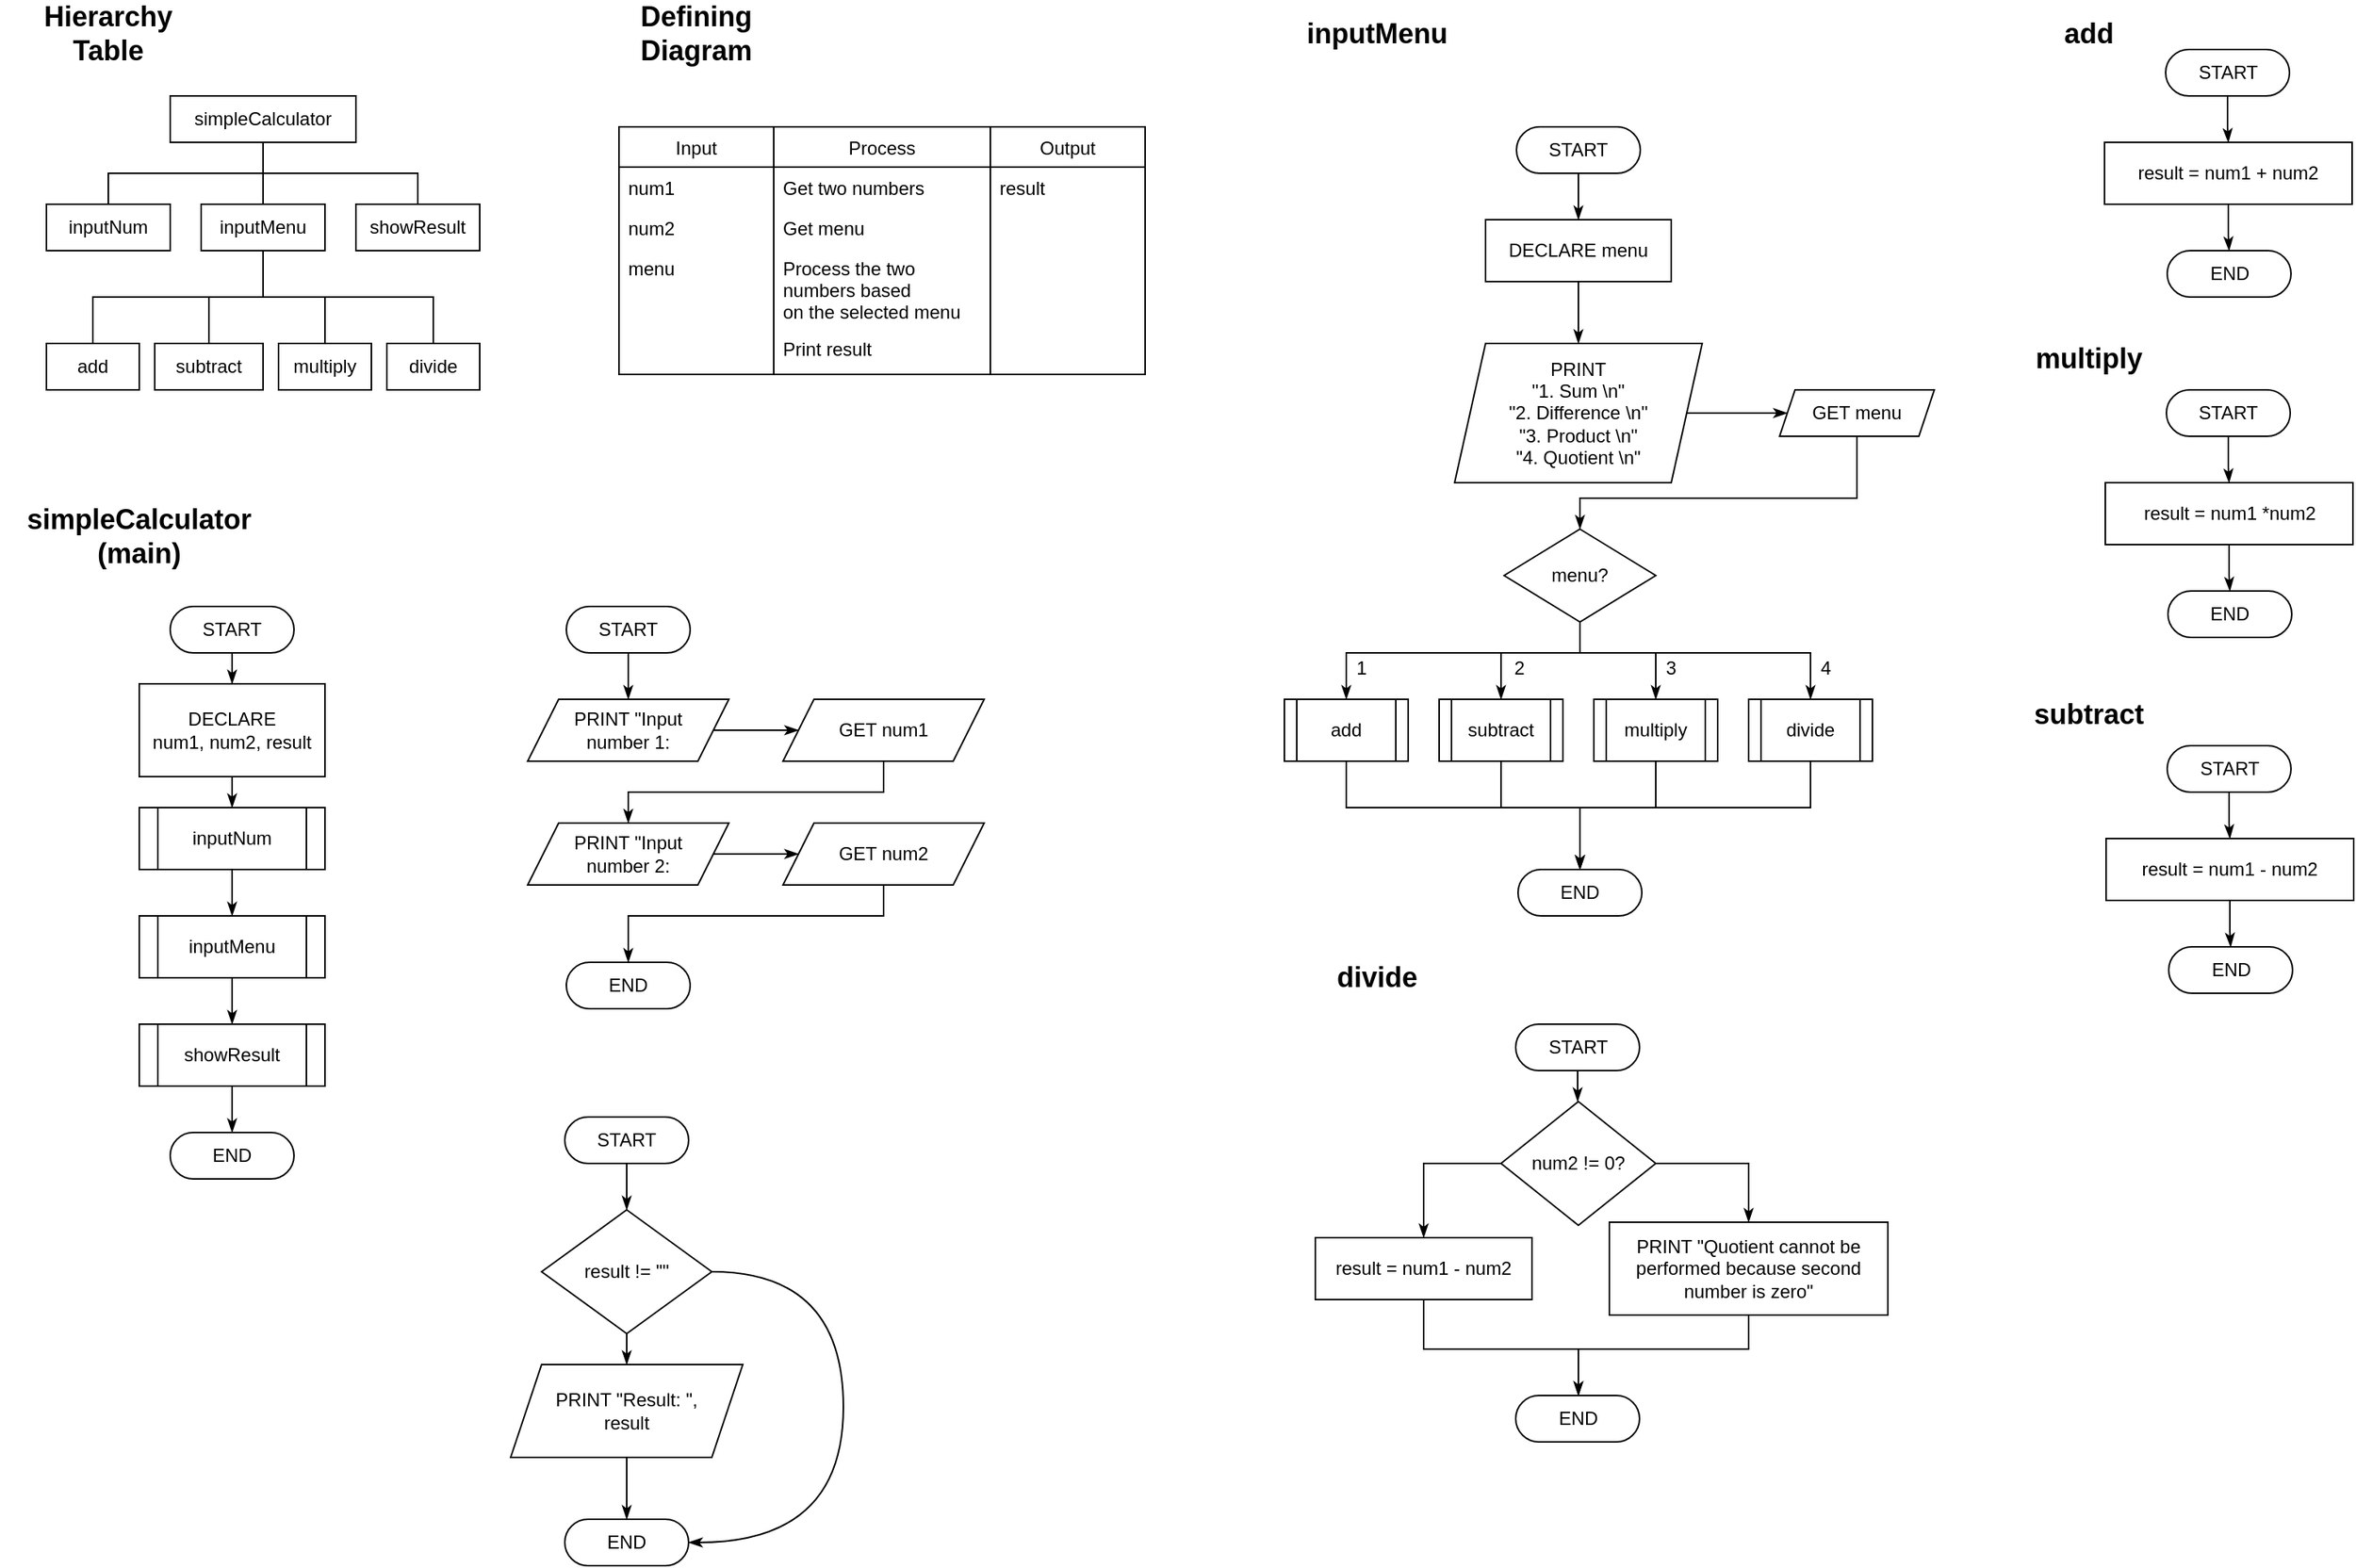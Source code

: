 <mxfile version="15.2.7" type="github">
  <diagram id="C5RBs43oDa-KdzZeNtuy" name="Page-1">
    <mxGraphModel dx="1422" dy="803" grid="1" gridSize="10" guides="1" tooltips="1" connect="1" arrows="1" fold="1" page="1" pageScale="1" pageWidth="827" pageHeight="1169" math="0" shadow="0">
      <root>
        <mxCell id="WIyWlLk6GJQsqaUBKTNV-0" />
        <mxCell id="WIyWlLk6GJQsqaUBKTNV-1" parent="WIyWlLk6GJQsqaUBKTNV-0" />
        <mxCell id="2eYa-I5nlKgrahpi1qqB-14" style="edgeStyle=orthogonalEdgeStyle;rounded=0;orthogonalLoop=1;jettySize=auto;html=1;endArrow=none;endFill=0;" parent="WIyWlLk6GJQsqaUBKTNV-1" source="2eYa-I5nlKgrahpi1qqB-0" target="2eYa-I5nlKgrahpi1qqB-1" edge="1">
          <mxGeometry relative="1" as="geometry">
            <Array as="points">
              <mxPoint x="220" y="170" />
              <mxPoint x="120" y="170" />
            </Array>
          </mxGeometry>
        </mxCell>
        <mxCell id="2eYa-I5nlKgrahpi1qqB-15" style="edgeStyle=orthogonalEdgeStyle;rounded=0;orthogonalLoop=1;jettySize=auto;html=1;endArrow=none;endFill=0;" parent="WIyWlLk6GJQsqaUBKTNV-1" source="2eYa-I5nlKgrahpi1qqB-0" target="2eYa-I5nlKgrahpi1qqB-2" edge="1">
          <mxGeometry relative="1" as="geometry" />
        </mxCell>
        <mxCell id="2eYa-I5nlKgrahpi1qqB-24" style="edgeStyle=orthogonalEdgeStyle;rounded=0;orthogonalLoop=1;jettySize=auto;html=1;entryX=0.5;entryY=0;entryDx=0;entryDy=0;endArrow=none;endFill=0;" parent="WIyWlLk6GJQsqaUBKTNV-1" source="2eYa-I5nlKgrahpi1qqB-0" target="2eYa-I5nlKgrahpi1qqB-22" edge="1">
          <mxGeometry relative="1" as="geometry">
            <Array as="points">
              <mxPoint x="220" y="170" />
              <mxPoint x="320" y="170" />
            </Array>
          </mxGeometry>
        </mxCell>
        <mxCell id="2eYa-I5nlKgrahpi1qqB-0" value="simpleCalculator" style="rounded=0;whiteSpace=wrap;html=1;" parent="WIyWlLk6GJQsqaUBKTNV-1" vertex="1">
          <mxGeometry x="160" y="120" width="120" height="30" as="geometry" />
        </mxCell>
        <mxCell id="2eYa-I5nlKgrahpi1qqB-1" value="inputNum" style="rounded=0;whiteSpace=wrap;html=1;" parent="WIyWlLk6GJQsqaUBKTNV-1" vertex="1">
          <mxGeometry x="80" y="190" width="80" height="30" as="geometry" />
        </mxCell>
        <mxCell id="2eYa-I5nlKgrahpi1qqB-9" style="edgeStyle=orthogonalEdgeStyle;rounded=0;orthogonalLoop=1;jettySize=auto;html=1;endArrow=none;endFill=0;" parent="WIyWlLk6GJQsqaUBKTNV-1" source="2eYa-I5nlKgrahpi1qqB-2" target="2eYa-I5nlKgrahpi1qqB-7" edge="1">
          <mxGeometry relative="1" as="geometry">
            <Array as="points">
              <mxPoint x="220" y="250" />
              <mxPoint x="330" y="250" />
            </Array>
          </mxGeometry>
        </mxCell>
        <mxCell id="2eYa-I5nlKgrahpi1qqB-11" style="edgeStyle=orthogonalEdgeStyle;rounded=0;orthogonalLoop=1;jettySize=auto;html=1;entryX=0.5;entryY=0;entryDx=0;entryDy=0;endArrow=none;endFill=0;" parent="WIyWlLk6GJQsqaUBKTNV-1" source="2eYa-I5nlKgrahpi1qqB-2" target="2eYa-I5nlKgrahpi1qqB-6" edge="1">
          <mxGeometry relative="1" as="geometry" />
        </mxCell>
        <mxCell id="2eYa-I5nlKgrahpi1qqB-12" style="edgeStyle=orthogonalEdgeStyle;rounded=0;orthogonalLoop=1;jettySize=auto;html=1;entryX=0.5;entryY=0;entryDx=0;entryDy=0;endArrow=none;endFill=0;" parent="WIyWlLk6GJQsqaUBKTNV-1" source="2eYa-I5nlKgrahpi1qqB-2" target="2eYa-I5nlKgrahpi1qqB-3" edge="1">
          <mxGeometry relative="1" as="geometry" />
        </mxCell>
        <mxCell id="2eYa-I5nlKgrahpi1qqB-13" style="edgeStyle=orthogonalEdgeStyle;rounded=0;orthogonalLoop=1;jettySize=auto;html=1;entryX=0.5;entryY=0;entryDx=0;entryDy=0;endArrow=none;endFill=0;" parent="WIyWlLk6GJQsqaUBKTNV-1" source="2eYa-I5nlKgrahpi1qqB-2" target="2eYa-I5nlKgrahpi1qqB-4" edge="1">
          <mxGeometry relative="1" as="geometry">
            <Array as="points">
              <mxPoint x="220" y="250" />
              <mxPoint x="110" y="250" />
            </Array>
          </mxGeometry>
        </mxCell>
        <mxCell id="2eYa-I5nlKgrahpi1qqB-2" value="inputMenu" style="rounded=0;whiteSpace=wrap;html=1;" parent="WIyWlLk6GJQsqaUBKTNV-1" vertex="1">
          <mxGeometry x="180" y="190" width="80" height="30" as="geometry" />
        </mxCell>
        <mxCell id="2eYa-I5nlKgrahpi1qqB-3" value="subtract" style="rounded=0;whiteSpace=wrap;html=1;" parent="WIyWlLk6GJQsqaUBKTNV-1" vertex="1">
          <mxGeometry x="150" y="280" width="70" height="30" as="geometry" />
        </mxCell>
        <mxCell id="2eYa-I5nlKgrahpi1qqB-4" value="add" style="rounded=0;whiteSpace=wrap;html=1;" parent="WIyWlLk6GJQsqaUBKTNV-1" vertex="1">
          <mxGeometry x="80" y="280" width="60" height="30" as="geometry" />
        </mxCell>
        <mxCell id="2eYa-I5nlKgrahpi1qqB-6" value="multiply" style="rounded=0;whiteSpace=wrap;html=1;" parent="WIyWlLk6GJQsqaUBKTNV-1" vertex="1">
          <mxGeometry x="230" y="280" width="60" height="30" as="geometry" />
        </mxCell>
        <mxCell id="2eYa-I5nlKgrahpi1qqB-7" value="divide" style="rounded=0;whiteSpace=wrap;html=1;" parent="WIyWlLk6GJQsqaUBKTNV-1" vertex="1">
          <mxGeometry x="300" y="280" width="60" height="30" as="geometry" />
        </mxCell>
        <mxCell id="2eYa-I5nlKgrahpi1qqB-35" style="edgeStyle=orthogonalEdgeStyle;rounded=0;orthogonalLoop=1;jettySize=auto;html=1;entryX=0.5;entryY=0;entryDx=0;entryDy=0;endArrow=classicThin;endFill=1;" parent="WIyWlLk6GJQsqaUBKTNV-1" source="2eYa-I5nlKgrahpi1qqB-16" target="2eYa-I5nlKgrahpi1qqB-32" edge="1">
          <mxGeometry relative="1" as="geometry" />
        </mxCell>
        <mxCell id="2eYa-I5nlKgrahpi1qqB-16" value="START" style="rounded=1;whiteSpace=wrap;html=1;arcSize=50;" parent="WIyWlLk6GJQsqaUBKTNV-1" vertex="1">
          <mxGeometry x="160" y="450" width="80" height="30" as="geometry" />
        </mxCell>
        <mxCell id="2eYa-I5nlKgrahpi1qqB-29" style="edgeStyle=orthogonalEdgeStyle;rounded=0;orthogonalLoop=1;jettySize=auto;html=1;endArrow=classicThin;endFill=1;" parent="WIyWlLk6GJQsqaUBKTNV-1" source="2eYa-I5nlKgrahpi1qqB-18" target="2eYa-I5nlKgrahpi1qqB-21" edge="1">
          <mxGeometry relative="1" as="geometry" />
        </mxCell>
        <mxCell id="2eYa-I5nlKgrahpi1qqB-18" value="inputNum" style="shape=process;whiteSpace=wrap;html=1;backgroundOutline=1;" parent="WIyWlLk6GJQsqaUBKTNV-1" vertex="1">
          <mxGeometry x="140" y="580" width="120" height="40" as="geometry" />
        </mxCell>
        <mxCell id="2eYa-I5nlKgrahpi1qqB-30" style="edgeStyle=orthogonalEdgeStyle;rounded=0;orthogonalLoop=1;jettySize=auto;html=1;endArrow=classicThin;endFill=1;" parent="WIyWlLk6GJQsqaUBKTNV-1" source="2eYa-I5nlKgrahpi1qqB-21" target="2eYa-I5nlKgrahpi1qqB-26" edge="1">
          <mxGeometry relative="1" as="geometry" />
        </mxCell>
        <mxCell id="2eYa-I5nlKgrahpi1qqB-21" value="inputMenu" style="shape=process;whiteSpace=wrap;html=1;backgroundOutline=1;" parent="WIyWlLk6GJQsqaUBKTNV-1" vertex="1">
          <mxGeometry x="140" y="650" width="120" height="40" as="geometry" />
        </mxCell>
        <mxCell id="2eYa-I5nlKgrahpi1qqB-22" value="showResult" style="rounded=0;whiteSpace=wrap;html=1;" parent="WIyWlLk6GJQsqaUBKTNV-1" vertex="1">
          <mxGeometry x="280" y="190" width="80" height="30" as="geometry" />
        </mxCell>
        <mxCell id="2eYa-I5nlKgrahpi1qqB-31" style="edgeStyle=orthogonalEdgeStyle;rounded=0;orthogonalLoop=1;jettySize=auto;html=1;endArrow=classicThin;endFill=1;" parent="WIyWlLk6GJQsqaUBKTNV-1" source="2eYa-I5nlKgrahpi1qqB-26" target="2eYa-I5nlKgrahpi1qqB-27" edge="1">
          <mxGeometry relative="1" as="geometry" />
        </mxCell>
        <mxCell id="2eYa-I5nlKgrahpi1qqB-26" value="showResult" style="shape=process;whiteSpace=wrap;html=1;backgroundOutline=1;" parent="WIyWlLk6GJQsqaUBKTNV-1" vertex="1">
          <mxGeometry x="140" y="720" width="120" height="40" as="geometry" />
        </mxCell>
        <mxCell id="2eYa-I5nlKgrahpi1qqB-27" value="END" style="rounded=1;whiteSpace=wrap;html=1;arcSize=50;" parent="WIyWlLk6GJQsqaUBKTNV-1" vertex="1">
          <mxGeometry x="160" y="790" width="80" height="30" as="geometry" />
        </mxCell>
        <mxCell id="2eYa-I5nlKgrahpi1qqB-36" style="edgeStyle=orthogonalEdgeStyle;rounded=0;orthogonalLoop=1;jettySize=auto;html=1;entryX=0.5;entryY=0;entryDx=0;entryDy=0;endArrow=classicThin;endFill=1;" parent="WIyWlLk6GJQsqaUBKTNV-1" source="2eYa-I5nlKgrahpi1qqB-32" target="2eYa-I5nlKgrahpi1qqB-18" edge="1">
          <mxGeometry relative="1" as="geometry" />
        </mxCell>
        <mxCell id="2eYa-I5nlKgrahpi1qqB-32" value="&lt;div&gt;DECLARE&lt;/div&gt;&lt;div&gt;num1, num2, result&lt;br&gt;&lt;/div&gt;" style="rounded=0;whiteSpace=wrap;html=1;" parent="WIyWlLk6GJQsqaUBKTNV-1" vertex="1">
          <mxGeometry x="140" y="500" width="120" height="60" as="geometry" />
        </mxCell>
        <mxCell id="2eYa-I5nlKgrahpi1qqB-44" style="edgeStyle=orthogonalEdgeStyle;rounded=0;orthogonalLoop=1;jettySize=auto;html=1;endArrow=classicThin;endFill=1;" parent="WIyWlLk6GJQsqaUBKTNV-1" source="2eYa-I5nlKgrahpi1qqB-37" target="2eYa-I5nlKgrahpi1qqB-40" edge="1">
          <mxGeometry relative="1" as="geometry" />
        </mxCell>
        <mxCell id="2eYa-I5nlKgrahpi1qqB-37" value="START" style="rounded=1;whiteSpace=wrap;html=1;arcSize=50;" parent="WIyWlLk6GJQsqaUBKTNV-1" vertex="1">
          <mxGeometry x="416" y="450" width="80" height="30" as="geometry" />
        </mxCell>
        <mxCell id="2eYa-I5nlKgrahpi1qqB-38" value="END" style="rounded=1;whiteSpace=wrap;html=1;arcSize=50;" parent="WIyWlLk6GJQsqaUBKTNV-1" vertex="1">
          <mxGeometry x="416" y="680" width="80" height="30" as="geometry" />
        </mxCell>
        <mxCell id="2eYa-I5nlKgrahpi1qqB-45" style="edgeStyle=orthogonalEdgeStyle;rounded=0;orthogonalLoop=1;jettySize=auto;html=1;entryX=0;entryY=0.5;entryDx=0;entryDy=0;endArrow=classicThin;endFill=1;" parent="WIyWlLk6GJQsqaUBKTNV-1" source="2eYa-I5nlKgrahpi1qqB-40" target="2eYa-I5nlKgrahpi1qqB-41" edge="1">
          <mxGeometry relative="1" as="geometry" />
        </mxCell>
        <mxCell id="2eYa-I5nlKgrahpi1qqB-40" value="PRINT &quot;Input number 1:" style="shape=parallelogram;perimeter=parallelogramPerimeter;whiteSpace=wrap;html=1;fixedSize=1;spacingLeft=10;spacingBottom=10;spacingRight=10;spacingTop=10;" parent="WIyWlLk6GJQsqaUBKTNV-1" vertex="1">
          <mxGeometry x="391" y="510" width="130" height="40" as="geometry" />
        </mxCell>
        <mxCell id="2eYa-I5nlKgrahpi1qqB-46" style="edgeStyle=orthogonalEdgeStyle;rounded=0;orthogonalLoop=1;jettySize=auto;html=1;entryX=0.5;entryY=0;entryDx=0;entryDy=0;endArrow=classicThin;endFill=1;" parent="WIyWlLk6GJQsqaUBKTNV-1" source="2eYa-I5nlKgrahpi1qqB-41" target="2eYa-I5nlKgrahpi1qqB-42" edge="1">
          <mxGeometry relative="1" as="geometry">
            <Array as="points">
              <mxPoint x="621" y="570" />
              <mxPoint x="456" y="570" />
            </Array>
          </mxGeometry>
        </mxCell>
        <mxCell id="2eYa-I5nlKgrahpi1qqB-41" value="GET num1" style="shape=parallelogram;perimeter=parallelogramPerimeter;whiteSpace=wrap;html=1;fixedSize=1;spacingLeft=10;spacingBottom=10;spacingRight=10;spacingTop=10;" parent="WIyWlLk6GJQsqaUBKTNV-1" vertex="1">
          <mxGeometry x="556" y="510" width="130" height="40" as="geometry" />
        </mxCell>
        <mxCell id="2eYa-I5nlKgrahpi1qqB-47" style="edgeStyle=orthogonalEdgeStyle;rounded=0;orthogonalLoop=1;jettySize=auto;html=1;endArrow=classicThin;endFill=1;" parent="WIyWlLk6GJQsqaUBKTNV-1" source="2eYa-I5nlKgrahpi1qqB-42" target="2eYa-I5nlKgrahpi1qqB-43" edge="1">
          <mxGeometry relative="1" as="geometry" />
        </mxCell>
        <mxCell id="2eYa-I5nlKgrahpi1qqB-42" value="PRINT &quot;Input number 2:" style="shape=parallelogram;perimeter=parallelogramPerimeter;whiteSpace=wrap;html=1;fixedSize=1;spacingLeft=10;spacingBottom=10;spacingRight=10;spacingTop=10;" parent="WIyWlLk6GJQsqaUBKTNV-1" vertex="1">
          <mxGeometry x="391" y="590" width="130" height="40" as="geometry" />
        </mxCell>
        <mxCell id="2eYa-I5nlKgrahpi1qqB-48" style="edgeStyle=orthogonalEdgeStyle;rounded=0;orthogonalLoop=1;jettySize=auto;html=1;entryX=0.5;entryY=0;entryDx=0;entryDy=0;endArrow=classicThin;endFill=1;" parent="WIyWlLk6GJQsqaUBKTNV-1" source="2eYa-I5nlKgrahpi1qqB-43" target="2eYa-I5nlKgrahpi1qqB-38" edge="1">
          <mxGeometry relative="1" as="geometry">
            <Array as="points">
              <mxPoint x="621" y="650" />
              <mxPoint x="456" y="650" />
            </Array>
          </mxGeometry>
        </mxCell>
        <mxCell id="2eYa-I5nlKgrahpi1qqB-43" value="GET num2" style="shape=parallelogram;perimeter=parallelogramPerimeter;whiteSpace=wrap;html=1;fixedSize=1;spacingLeft=10;spacingBottom=10;spacingRight=10;spacingTop=10;" parent="WIyWlLk6GJQsqaUBKTNV-1" vertex="1">
          <mxGeometry x="556" y="590" width="130" height="40" as="geometry" />
        </mxCell>
        <mxCell id="2eYa-I5nlKgrahpi1qqB-56" style="edgeStyle=orthogonalEdgeStyle;curved=1;rounded=0;orthogonalLoop=1;jettySize=auto;html=1;endArrow=classicThin;endFill=1;" parent="WIyWlLk6GJQsqaUBKTNV-1" source="2eYa-I5nlKgrahpi1qqB-49" target="2eYa-I5nlKgrahpi1qqB-51" edge="1">
          <mxGeometry relative="1" as="geometry" />
        </mxCell>
        <mxCell id="2eYa-I5nlKgrahpi1qqB-49" value="START" style="rounded=1;whiteSpace=wrap;html=1;arcSize=50;" parent="WIyWlLk6GJQsqaUBKTNV-1" vertex="1">
          <mxGeometry x="415" y="780" width="80" height="30" as="geometry" />
        </mxCell>
        <mxCell id="2eYa-I5nlKgrahpi1qqB-50" value="END" style="rounded=1;whiteSpace=wrap;html=1;arcSize=50;" parent="WIyWlLk6GJQsqaUBKTNV-1" vertex="1">
          <mxGeometry x="415" y="1040" width="80" height="30" as="geometry" />
        </mxCell>
        <mxCell id="2eYa-I5nlKgrahpi1qqB-53" style="edgeStyle=orthogonalEdgeStyle;rounded=0;orthogonalLoop=1;jettySize=auto;html=1;entryX=1;entryY=0.5;entryDx=0;entryDy=0;endArrow=classicThin;endFill=1;curved=1;" parent="WIyWlLk6GJQsqaUBKTNV-1" source="2eYa-I5nlKgrahpi1qqB-51" target="2eYa-I5nlKgrahpi1qqB-50" edge="1">
          <mxGeometry relative="1" as="geometry">
            <Array as="points">
              <mxPoint x="595" y="880" />
              <mxPoint x="595" y="1055" />
            </Array>
          </mxGeometry>
        </mxCell>
        <mxCell id="2eYa-I5nlKgrahpi1qqB-54" style="edgeStyle=orthogonalEdgeStyle;curved=1;rounded=0;orthogonalLoop=1;jettySize=auto;html=1;endArrow=classicThin;endFill=1;" parent="WIyWlLk6GJQsqaUBKTNV-1" source="2eYa-I5nlKgrahpi1qqB-51" target="2eYa-I5nlKgrahpi1qqB-52" edge="1">
          <mxGeometry relative="1" as="geometry" />
        </mxCell>
        <mxCell id="2eYa-I5nlKgrahpi1qqB-51" value="result != &quot;&quot;" style="rhombus;whiteSpace=wrap;html=1;" parent="WIyWlLk6GJQsqaUBKTNV-1" vertex="1">
          <mxGeometry x="400" y="840" width="110" height="80" as="geometry" />
        </mxCell>
        <mxCell id="2eYa-I5nlKgrahpi1qqB-55" style="edgeStyle=orthogonalEdgeStyle;curved=1;rounded=0;orthogonalLoop=1;jettySize=auto;html=1;entryX=0.5;entryY=0;entryDx=0;entryDy=0;endArrow=classicThin;endFill=1;" parent="WIyWlLk6GJQsqaUBKTNV-1" source="2eYa-I5nlKgrahpi1qqB-52" target="2eYa-I5nlKgrahpi1qqB-50" edge="1">
          <mxGeometry relative="1" as="geometry" />
        </mxCell>
        <mxCell id="2eYa-I5nlKgrahpi1qqB-52" value="PRINT &quot;Result: &quot;, result" style="shape=parallelogram;perimeter=parallelogramPerimeter;whiteSpace=wrap;html=1;fixedSize=1;spacing=15;spacingTop=15;spacingLeft=15;spacingBottom=15;spacingRight=15;" parent="WIyWlLk6GJQsqaUBKTNV-1" vertex="1">
          <mxGeometry x="380" y="940" width="150" height="60" as="geometry" />
        </mxCell>
        <mxCell id="2eYa-I5nlKgrahpi1qqB-88" style="edgeStyle=orthogonalEdgeStyle;rounded=0;orthogonalLoop=1;jettySize=auto;html=1;entryX=0.5;entryY=0;entryDx=0;entryDy=0;endArrow=classicThin;endFill=1;" parent="WIyWlLk6GJQsqaUBKTNV-1" source="2eYa-I5nlKgrahpi1qqB-57" target="2eYa-I5nlKgrahpi1qqB-60" edge="1">
          <mxGeometry relative="1" as="geometry" />
        </mxCell>
        <mxCell id="2eYa-I5nlKgrahpi1qqB-57" value="START" style="rounded=1;whiteSpace=wrap;html=1;arcSize=50;" parent="WIyWlLk6GJQsqaUBKTNV-1" vertex="1">
          <mxGeometry x="1030" y="140" width="80" height="30" as="geometry" />
        </mxCell>
        <mxCell id="2eYa-I5nlKgrahpi1qqB-58" value="END" style="rounded=1;whiteSpace=wrap;html=1;arcSize=50;" parent="WIyWlLk6GJQsqaUBKTNV-1" vertex="1">
          <mxGeometry x="1031" y="620" width="80" height="30" as="geometry" />
        </mxCell>
        <mxCell id="2eYa-I5nlKgrahpi1qqB-87" style="edgeStyle=orthogonalEdgeStyle;rounded=0;orthogonalLoop=1;jettySize=auto;html=1;entryX=0.5;entryY=0;entryDx=0;entryDy=0;endArrow=classicThin;endFill=1;" parent="WIyWlLk6GJQsqaUBKTNV-1" source="2eYa-I5nlKgrahpi1qqB-60" target="2eYa-I5nlKgrahpi1qqB-61" edge="1">
          <mxGeometry relative="1" as="geometry" />
        </mxCell>
        <mxCell id="2eYa-I5nlKgrahpi1qqB-60" value="DECLARE menu" style="rounded=0;whiteSpace=wrap;html=1;" parent="WIyWlLk6GJQsqaUBKTNV-1" vertex="1">
          <mxGeometry x="1010" y="200" width="120" height="40" as="geometry" />
        </mxCell>
        <mxCell id="2eYa-I5nlKgrahpi1qqB-84" style="edgeStyle=orthogonalEdgeStyle;rounded=0;orthogonalLoop=1;jettySize=auto;html=1;endArrow=classicThin;endFill=1;" parent="WIyWlLk6GJQsqaUBKTNV-1" source="2eYa-I5nlKgrahpi1qqB-61" target="2eYa-I5nlKgrahpi1qqB-62" edge="1">
          <mxGeometry relative="1" as="geometry" />
        </mxCell>
        <mxCell id="2eYa-I5nlKgrahpi1qqB-61" value="PRINT&lt;br&gt;&quot;1. Sum \n&quot;&lt;br&gt;&quot;2. Difference \n&quot;&lt;br&gt;&quot;3. Product \n&quot;&lt;br&gt;&quot;4. Quotient \n&quot;" style="shape=parallelogram;perimeter=parallelogramPerimeter;whiteSpace=wrap;html=1;fixedSize=1;" parent="WIyWlLk6GJQsqaUBKTNV-1" vertex="1">
          <mxGeometry x="990" y="280" width="160" height="90" as="geometry" />
        </mxCell>
        <mxCell id="2eYa-I5nlKgrahpi1qqB-85" style="edgeStyle=orthogonalEdgeStyle;rounded=0;orthogonalLoop=1;jettySize=auto;html=1;endArrow=classicThin;endFill=1;" parent="WIyWlLk6GJQsqaUBKTNV-1" source="2eYa-I5nlKgrahpi1qqB-62" target="2eYa-I5nlKgrahpi1qqB-64" edge="1">
          <mxGeometry relative="1" as="geometry">
            <Array as="points">
              <mxPoint x="1250" y="380" />
              <mxPoint x="1071" y="380" />
            </Array>
          </mxGeometry>
        </mxCell>
        <mxCell id="2eYa-I5nlKgrahpi1qqB-62" value="GET menu" style="shape=parallelogram;perimeter=parallelogramPerimeter;whiteSpace=wrap;html=1;fixedSize=1;size=10.0;" parent="WIyWlLk6GJQsqaUBKTNV-1" vertex="1">
          <mxGeometry x="1200" y="310" width="100" height="30" as="geometry" />
        </mxCell>
        <mxCell id="2eYa-I5nlKgrahpi1qqB-69" style="edgeStyle=orthogonalEdgeStyle;rounded=0;orthogonalLoop=1;jettySize=auto;html=1;entryX=0.5;entryY=0;entryDx=0;entryDy=0;endArrow=classicThin;endFill=1;" parent="WIyWlLk6GJQsqaUBKTNV-1" source="2eYa-I5nlKgrahpi1qqB-64" target="2eYa-I5nlKgrahpi1qqB-65" edge="1">
          <mxGeometry relative="1" as="geometry">
            <Array as="points">
              <mxPoint x="1071" y="480" />
              <mxPoint x="920" y="480" />
            </Array>
          </mxGeometry>
        </mxCell>
        <mxCell id="2eYa-I5nlKgrahpi1qqB-70" style="edgeStyle=orthogonalEdgeStyle;rounded=0;orthogonalLoop=1;jettySize=auto;html=1;entryX=0.5;entryY=0;entryDx=0;entryDy=0;endArrow=classicThin;endFill=1;" parent="WIyWlLk6GJQsqaUBKTNV-1" source="2eYa-I5nlKgrahpi1qqB-64" target="2eYa-I5nlKgrahpi1qqB-66" edge="1">
          <mxGeometry relative="1" as="geometry">
            <Array as="points">
              <mxPoint x="1071" y="480" />
              <mxPoint x="1020" y="480" />
            </Array>
          </mxGeometry>
        </mxCell>
        <mxCell id="2eYa-I5nlKgrahpi1qqB-71" style="edgeStyle=orthogonalEdgeStyle;rounded=0;orthogonalLoop=1;jettySize=auto;html=1;entryX=0.5;entryY=0;entryDx=0;entryDy=0;endArrow=classicThin;endFill=1;" parent="WIyWlLk6GJQsqaUBKTNV-1" source="2eYa-I5nlKgrahpi1qqB-64" target="2eYa-I5nlKgrahpi1qqB-67" edge="1">
          <mxGeometry relative="1" as="geometry">
            <Array as="points">
              <mxPoint x="1071" y="480" />
              <mxPoint x="1120" y="480" />
            </Array>
          </mxGeometry>
        </mxCell>
        <mxCell id="2eYa-I5nlKgrahpi1qqB-72" style="edgeStyle=orthogonalEdgeStyle;rounded=0;orthogonalLoop=1;jettySize=auto;html=1;entryX=0.5;entryY=0;entryDx=0;entryDy=0;endArrow=classicThin;endFill=1;" parent="WIyWlLk6GJQsqaUBKTNV-1" source="2eYa-I5nlKgrahpi1qqB-64" target="2eYa-I5nlKgrahpi1qqB-68" edge="1">
          <mxGeometry relative="1" as="geometry">
            <Array as="points">
              <mxPoint x="1071" y="480" />
              <mxPoint x="1220" y="480" />
            </Array>
          </mxGeometry>
        </mxCell>
        <mxCell id="2eYa-I5nlKgrahpi1qqB-64" value="menu?" style="rhombus;whiteSpace=wrap;html=1;" parent="WIyWlLk6GJQsqaUBKTNV-1" vertex="1">
          <mxGeometry x="1022" y="400" width="98" height="60" as="geometry" />
        </mxCell>
        <mxCell id="2eYa-I5nlKgrahpi1qqB-73" style="edgeStyle=orthogonalEdgeStyle;rounded=0;orthogonalLoop=1;jettySize=auto;html=1;endArrow=classicThin;endFill=1;" parent="WIyWlLk6GJQsqaUBKTNV-1" source="2eYa-I5nlKgrahpi1qqB-65" target="2eYa-I5nlKgrahpi1qqB-58" edge="1">
          <mxGeometry relative="1" as="geometry">
            <Array as="points">
              <mxPoint x="920" y="580" />
              <mxPoint x="1071" y="580" />
            </Array>
          </mxGeometry>
        </mxCell>
        <mxCell id="2eYa-I5nlKgrahpi1qqB-65" value="add" style="shape=process;whiteSpace=wrap;html=1;backgroundOutline=1;" parent="WIyWlLk6GJQsqaUBKTNV-1" vertex="1">
          <mxGeometry x="880" y="510" width="80" height="40" as="geometry" />
        </mxCell>
        <mxCell id="2eYa-I5nlKgrahpi1qqB-74" style="edgeStyle=orthogonalEdgeStyle;rounded=0;orthogonalLoop=1;jettySize=auto;html=1;entryX=0.5;entryY=0;entryDx=0;entryDy=0;endArrow=classicThin;endFill=1;" parent="WIyWlLk6GJQsqaUBKTNV-1" source="2eYa-I5nlKgrahpi1qqB-66" target="2eYa-I5nlKgrahpi1qqB-58" edge="1">
          <mxGeometry relative="1" as="geometry">
            <Array as="points">
              <mxPoint x="1020" y="580" />
              <mxPoint x="1071" y="580" />
            </Array>
          </mxGeometry>
        </mxCell>
        <mxCell id="2eYa-I5nlKgrahpi1qqB-66" value="subtract" style="shape=process;whiteSpace=wrap;html=1;backgroundOutline=1;" parent="WIyWlLk6GJQsqaUBKTNV-1" vertex="1">
          <mxGeometry x="980" y="510" width="80" height="40" as="geometry" />
        </mxCell>
        <mxCell id="2eYa-I5nlKgrahpi1qqB-75" style="edgeStyle=orthogonalEdgeStyle;rounded=0;orthogonalLoop=1;jettySize=auto;html=1;entryX=0.5;entryY=0;entryDx=0;entryDy=0;endArrow=classicThin;endFill=1;" parent="WIyWlLk6GJQsqaUBKTNV-1" source="2eYa-I5nlKgrahpi1qqB-67" target="2eYa-I5nlKgrahpi1qqB-58" edge="1">
          <mxGeometry relative="1" as="geometry">
            <Array as="points">
              <mxPoint x="1120" y="580" />
              <mxPoint x="1071" y="580" />
            </Array>
          </mxGeometry>
        </mxCell>
        <mxCell id="2eYa-I5nlKgrahpi1qqB-67" value="multiply" style="shape=process;whiteSpace=wrap;html=1;backgroundOutline=1;" parent="WIyWlLk6GJQsqaUBKTNV-1" vertex="1">
          <mxGeometry x="1080" y="510" width="80" height="40" as="geometry" />
        </mxCell>
        <mxCell id="2eYa-I5nlKgrahpi1qqB-76" style="edgeStyle=orthogonalEdgeStyle;rounded=0;orthogonalLoop=1;jettySize=auto;html=1;endArrow=classicThin;endFill=1;entryX=0.5;entryY=0;entryDx=0;entryDy=0;" parent="WIyWlLk6GJQsqaUBKTNV-1" source="2eYa-I5nlKgrahpi1qqB-68" target="2eYa-I5nlKgrahpi1qqB-58" edge="1">
          <mxGeometry relative="1" as="geometry">
            <mxPoint x="1070" y="600" as="targetPoint" />
            <Array as="points">
              <mxPoint x="1220" y="580" />
              <mxPoint x="1071" y="580" />
            </Array>
          </mxGeometry>
        </mxCell>
        <mxCell id="2eYa-I5nlKgrahpi1qqB-68" value="divide" style="shape=process;whiteSpace=wrap;html=1;backgroundOutline=1;" parent="WIyWlLk6GJQsqaUBKTNV-1" vertex="1">
          <mxGeometry x="1180" y="510" width="80" height="40" as="geometry" />
        </mxCell>
        <mxCell id="2eYa-I5nlKgrahpi1qqB-77" value="1" style="text;html=1;strokeColor=none;fillColor=none;align=center;verticalAlign=middle;whiteSpace=wrap;rounded=0;" parent="WIyWlLk6GJQsqaUBKTNV-1" vertex="1">
          <mxGeometry x="920" y="480" width="20" height="20" as="geometry" />
        </mxCell>
        <mxCell id="2eYa-I5nlKgrahpi1qqB-78" value="2" style="text;html=1;strokeColor=none;fillColor=none;align=center;verticalAlign=middle;whiteSpace=wrap;rounded=0;" parent="WIyWlLk6GJQsqaUBKTNV-1" vertex="1">
          <mxGeometry x="1022" y="480" width="20" height="20" as="geometry" />
        </mxCell>
        <mxCell id="2eYa-I5nlKgrahpi1qqB-79" value="3" style="text;html=1;strokeColor=none;fillColor=none;align=center;verticalAlign=middle;whiteSpace=wrap;rounded=0;" parent="WIyWlLk6GJQsqaUBKTNV-1" vertex="1">
          <mxGeometry x="1120" y="480" width="20" height="20" as="geometry" />
        </mxCell>
        <mxCell id="2eYa-I5nlKgrahpi1qqB-80" value="4" style="text;html=1;strokeColor=none;fillColor=none;align=center;verticalAlign=middle;whiteSpace=wrap;rounded=0;" parent="WIyWlLk6GJQsqaUBKTNV-1" vertex="1">
          <mxGeometry x="1220" y="480" width="20" height="20" as="geometry" />
        </mxCell>
        <mxCell id="2eYa-I5nlKgrahpi1qqB-92" style="edgeStyle=orthogonalEdgeStyle;rounded=0;orthogonalLoop=1;jettySize=auto;html=1;endArrow=classicThin;endFill=1;" parent="WIyWlLk6GJQsqaUBKTNV-1" source="2eYa-I5nlKgrahpi1qqB-89" target="2eYa-I5nlKgrahpi1qqB-91" edge="1">
          <mxGeometry relative="1" as="geometry" />
        </mxCell>
        <mxCell id="2eYa-I5nlKgrahpi1qqB-89" value="START" style="rounded=1;whiteSpace=wrap;html=1;arcSize=50;" parent="WIyWlLk6GJQsqaUBKTNV-1" vertex="1">
          <mxGeometry x="1449.5" y="90" width="80" height="30" as="geometry" />
        </mxCell>
        <mxCell id="2eYa-I5nlKgrahpi1qqB-90" value="END" style="rounded=1;whiteSpace=wrap;html=1;arcSize=50;" parent="WIyWlLk6GJQsqaUBKTNV-1" vertex="1">
          <mxGeometry x="1450.5" y="220" width="80" height="30" as="geometry" />
        </mxCell>
        <mxCell id="2eYa-I5nlKgrahpi1qqB-93" style="edgeStyle=orthogonalEdgeStyle;rounded=0;orthogonalLoop=1;jettySize=auto;html=1;endArrow=classicThin;endFill=1;" parent="WIyWlLk6GJQsqaUBKTNV-1" source="2eYa-I5nlKgrahpi1qqB-91" target="2eYa-I5nlKgrahpi1qqB-90" edge="1">
          <mxGeometry relative="1" as="geometry" />
        </mxCell>
        <mxCell id="2eYa-I5nlKgrahpi1qqB-91" value="result = num1 + num2" style="rounded=0;whiteSpace=wrap;html=1;" parent="WIyWlLk6GJQsqaUBKTNV-1" vertex="1">
          <mxGeometry x="1410" y="150" width="160" height="40" as="geometry" />
        </mxCell>
        <mxCell id="2eYa-I5nlKgrahpi1qqB-94" style="edgeStyle=orthogonalEdgeStyle;rounded=0;orthogonalLoop=1;jettySize=auto;html=1;endArrow=classicThin;endFill=1;" parent="WIyWlLk6GJQsqaUBKTNV-1" source="2eYa-I5nlKgrahpi1qqB-95" target="2eYa-I5nlKgrahpi1qqB-98" edge="1">
          <mxGeometry relative="1" as="geometry" />
        </mxCell>
        <mxCell id="2eYa-I5nlKgrahpi1qqB-95" value="START" style="rounded=1;whiteSpace=wrap;html=1;arcSize=50;" parent="WIyWlLk6GJQsqaUBKTNV-1" vertex="1">
          <mxGeometry x="1450.5" y="540" width="80" height="30" as="geometry" />
        </mxCell>
        <mxCell id="2eYa-I5nlKgrahpi1qqB-96" value="END" style="rounded=1;whiteSpace=wrap;html=1;arcSize=50;" parent="WIyWlLk6GJQsqaUBKTNV-1" vertex="1">
          <mxGeometry x="1451.5" y="670" width="80" height="30" as="geometry" />
        </mxCell>
        <mxCell id="2eYa-I5nlKgrahpi1qqB-97" style="edgeStyle=orthogonalEdgeStyle;rounded=0;orthogonalLoop=1;jettySize=auto;html=1;endArrow=classicThin;endFill=1;" parent="WIyWlLk6GJQsqaUBKTNV-1" source="2eYa-I5nlKgrahpi1qqB-98" target="2eYa-I5nlKgrahpi1qqB-96" edge="1">
          <mxGeometry relative="1" as="geometry" />
        </mxCell>
        <mxCell id="2eYa-I5nlKgrahpi1qqB-98" value="result = num1 - num2" style="rounded=0;whiteSpace=wrap;html=1;" parent="WIyWlLk6GJQsqaUBKTNV-1" vertex="1">
          <mxGeometry x="1411" y="600" width="160" height="40" as="geometry" />
        </mxCell>
        <mxCell id="2eYa-I5nlKgrahpi1qqB-100" style="edgeStyle=orthogonalEdgeStyle;rounded=0;orthogonalLoop=1;jettySize=auto;html=1;endArrow=classicThin;endFill=1;" parent="WIyWlLk6GJQsqaUBKTNV-1" source="2eYa-I5nlKgrahpi1qqB-101" target="2eYa-I5nlKgrahpi1qqB-104" edge="1">
          <mxGeometry relative="1" as="geometry" />
        </mxCell>
        <mxCell id="2eYa-I5nlKgrahpi1qqB-101" value="START" style="rounded=1;whiteSpace=wrap;html=1;arcSize=50;" parent="WIyWlLk6GJQsqaUBKTNV-1" vertex="1">
          <mxGeometry x="1450" y="310" width="80" height="30" as="geometry" />
        </mxCell>
        <mxCell id="2eYa-I5nlKgrahpi1qqB-102" value="END" style="rounded=1;whiteSpace=wrap;html=1;arcSize=50;" parent="WIyWlLk6GJQsqaUBKTNV-1" vertex="1">
          <mxGeometry x="1451" y="440" width="80" height="30" as="geometry" />
        </mxCell>
        <mxCell id="2eYa-I5nlKgrahpi1qqB-103" style="edgeStyle=orthogonalEdgeStyle;rounded=0;orthogonalLoop=1;jettySize=auto;html=1;endArrow=classicThin;endFill=1;" parent="WIyWlLk6GJQsqaUBKTNV-1" source="2eYa-I5nlKgrahpi1qqB-104" target="2eYa-I5nlKgrahpi1qqB-102" edge="1">
          <mxGeometry relative="1" as="geometry" />
        </mxCell>
        <mxCell id="2eYa-I5nlKgrahpi1qqB-104" value="result = num1 *num2" style="rounded=0;whiteSpace=wrap;html=1;" parent="WIyWlLk6GJQsqaUBKTNV-1" vertex="1">
          <mxGeometry x="1410.5" y="370" width="160" height="40" as="geometry" />
        </mxCell>
        <mxCell id="2eYa-I5nlKgrahpi1qqB-112" style="edgeStyle=orthogonalEdgeStyle;rounded=0;orthogonalLoop=1;jettySize=auto;html=1;entryX=0.5;entryY=0;entryDx=0;entryDy=0;endArrow=classicThin;endFill=1;" parent="WIyWlLk6GJQsqaUBKTNV-1" source="2eYa-I5nlKgrahpi1qqB-106" target="2eYa-I5nlKgrahpi1qqB-110" edge="1">
          <mxGeometry relative="1" as="geometry" />
        </mxCell>
        <mxCell id="2eYa-I5nlKgrahpi1qqB-106" value="START" style="rounded=1;whiteSpace=wrap;html=1;arcSize=50;" parent="WIyWlLk6GJQsqaUBKTNV-1" vertex="1">
          <mxGeometry x="1029.5" y="720" width="80" height="30" as="geometry" />
        </mxCell>
        <mxCell id="2eYa-I5nlKgrahpi1qqB-107" value="END" style="rounded=1;whiteSpace=wrap;html=1;arcSize=50;" parent="WIyWlLk6GJQsqaUBKTNV-1" vertex="1">
          <mxGeometry x="1029.5" y="960" width="80" height="30" as="geometry" />
        </mxCell>
        <mxCell id="2eYa-I5nlKgrahpi1qqB-108" style="edgeStyle=orthogonalEdgeStyle;rounded=0;orthogonalLoop=1;jettySize=auto;html=1;endArrow=classicThin;endFill=1;" parent="WIyWlLk6GJQsqaUBKTNV-1" source="2eYa-I5nlKgrahpi1qqB-109" target="2eYa-I5nlKgrahpi1qqB-107" edge="1">
          <mxGeometry relative="1" as="geometry">
            <Array as="points">
              <mxPoint x="970" y="930" />
              <mxPoint x="1070" y="930" />
            </Array>
          </mxGeometry>
        </mxCell>
        <mxCell id="2eYa-I5nlKgrahpi1qqB-109" value="result = num1 - num2" style="rounded=0;whiteSpace=wrap;html=1;" parent="WIyWlLk6GJQsqaUBKTNV-1" vertex="1">
          <mxGeometry x="900" y="858" width="140" height="40" as="geometry" />
        </mxCell>
        <mxCell id="2eYa-I5nlKgrahpi1qqB-114" style="edgeStyle=orthogonalEdgeStyle;rounded=0;orthogonalLoop=1;jettySize=auto;html=1;endArrow=classicThin;endFill=1;" parent="WIyWlLk6GJQsqaUBKTNV-1" source="2eYa-I5nlKgrahpi1qqB-110" target="2eYa-I5nlKgrahpi1qqB-109" edge="1">
          <mxGeometry relative="1" as="geometry">
            <Array as="points">
              <mxPoint x="970" y="810" />
            </Array>
          </mxGeometry>
        </mxCell>
        <mxCell id="2eYa-I5nlKgrahpi1qqB-115" style="edgeStyle=orthogonalEdgeStyle;rounded=0;orthogonalLoop=1;jettySize=auto;html=1;endArrow=classicThin;endFill=1;" parent="WIyWlLk6GJQsqaUBKTNV-1" source="2eYa-I5nlKgrahpi1qqB-110" target="2eYa-I5nlKgrahpi1qqB-113" edge="1">
          <mxGeometry relative="1" as="geometry">
            <Array as="points">
              <mxPoint x="1180" y="810" />
            </Array>
          </mxGeometry>
        </mxCell>
        <mxCell id="2eYa-I5nlKgrahpi1qqB-110" value="num2 != 0?" style="rhombus;whiteSpace=wrap;html=1;" parent="WIyWlLk6GJQsqaUBKTNV-1" vertex="1">
          <mxGeometry x="1020" y="770" width="100" height="80" as="geometry" />
        </mxCell>
        <mxCell id="2eYa-I5nlKgrahpi1qqB-116" style="edgeStyle=orthogonalEdgeStyle;rounded=0;orthogonalLoop=1;jettySize=auto;html=1;endArrow=classicThin;endFill=1;" parent="WIyWlLk6GJQsqaUBKTNV-1" source="2eYa-I5nlKgrahpi1qqB-113" target="2eYa-I5nlKgrahpi1qqB-107" edge="1">
          <mxGeometry relative="1" as="geometry">
            <Array as="points">
              <mxPoint x="1180" y="930" />
              <mxPoint x="1070" y="930" />
            </Array>
          </mxGeometry>
        </mxCell>
        <mxCell id="2eYa-I5nlKgrahpi1qqB-113" value="PRINT &quot;Quotient cannot be performed because second number is zero&quot;" style="rounded=0;whiteSpace=wrap;html=1;" parent="WIyWlLk6GJQsqaUBKTNV-1" vertex="1">
          <mxGeometry x="1090" y="848" width="180" height="60" as="geometry" />
        </mxCell>
        <mxCell id="2eYa-I5nlKgrahpi1qqB-117" value="Input" style="swimlane;fontStyle=0;childLayout=stackLayout;horizontal=1;startSize=26;horizontalStack=0;resizeParent=1;resizeParentMax=0;resizeLast=0;collapsible=1;marginBottom=0;" parent="WIyWlLk6GJQsqaUBKTNV-1" vertex="1">
          <mxGeometry x="450" y="140" width="100" height="160" as="geometry" />
        </mxCell>
        <mxCell id="2eYa-I5nlKgrahpi1qqB-118" value="num1" style="text;strokeColor=none;fillColor=none;align=left;verticalAlign=top;spacingLeft=4;spacingRight=4;overflow=hidden;rotatable=0;points=[[0,0.5],[1,0.5]];portConstraint=eastwest;" parent="2eYa-I5nlKgrahpi1qqB-117" vertex="1">
          <mxGeometry y="26" width="100" height="26" as="geometry" />
        </mxCell>
        <mxCell id="2eYa-I5nlKgrahpi1qqB-119" value="num2" style="text;strokeColor=none;fillColor=none;align=left;verticalAlign=top;spacingLeft=4;spacingRight=4;overflow=hidden;rotatable=0;points=[[0,0.5],[1,0.5]];portConstraint=eastwest;" parent="2eYa-I5nlKgrahpi1qqB-117" vertex="1">
          <mxGeometry y="52" width="100" height="26" as="geometry" />
        </mxCell>
        <mxCell id="2eYa-I5nlKgrahpi1qqB-120" value="menu" style="text;strokeColor=none;fillColor=none;align=left;verticalAlign=top;spacingLeft=4;spacingRight=4;overflow=hidden;rotatable=0;points=[[0,0.5],[1,0.5]];portConstraint=eastwest;" parent="2eYa-I5nlKgrahpi1qqB-117" vertex="1">
          <mxGeometry y="78" width="100" height="82" as="geometry" />
        </mxCell>
        <mxCell id="2eYa-I5nlKgrahpi1qqB-121" value="Process" style="swimlane;fontStyle=0;childLayout=stackLayout;horizontal=1;startSize=26;horizontalStack=0;resizeParent=1;resizeParentMax=0;resizeLast=0;collapsible=1;marginBottom=0;" parent="WIyWlLk6GJQsqaUBKTNV-1" vertex="1">
          <mxGeometry x="550" y="140" width="140" height="160" as="geometry">
            <mxRectangle x="580" y="150" width="60" height="26" as="alternateBounds" />
          </mxGeometry>
        </mxCell>
        <mxCell id="2eYa-I5nlKgrahpi1qqB-122" value="Get two numbers" style="text;strokeColor=none;fillColor=none;align=left;verticalAlign=top;spacingLeft=4;spacingRight=4;overflow=hidden;rotatable=0;points=[[0,0.5],[1,0.5]];portConstraint=eastwest;" parent="2eYa-I5nlKgrahpi1qqB-121" vertex="1">
          <mxGeometry y="26" width="140" height="26" as="geometry" />
        </mxCell>
        <mxCell id="2eYa-I5nlKgrahpi1qqB-123" value="Get menu" style="text;strokeColor=none;fillColor=none;align=left;verticalAlign=top;spacingLeft=4;spacingRight=4;overflow=hidden;rotatable=0;points=[[0,0.5],[1,0.5]];portConstraint=eastwest;" parent="2eYa-I5nlKgrahpi1qqB-121" vertex="1">
          <mxGeometry y="52" width="140" height="26" as="geometry" />
        </mxCell>
        <mxCell id="2eYa-I5nlKgrahpi1qqB-124" value="Process the two&#xa;numbers based&#xa;on the selected menu" style="text;strokeColor=none;fillColor=none;align=left;verticalAlign=top;spacingLeft=4;spacingRight=4;overflow=hidden;rotatable=0;points=[[0,0.5],[1,0.5]];portConstraint=eastwest;" parent="2eYa-I5nlKgrahpi1qqB-121" vertex="1">
          <mxGeometry y="78" width="140" height="52" as="geometry" />
        </mxCell>
        <mxCell id="2eYa-I5nlKgrahpi1qqB-130" value="Print result" style="text;strokeColor=none;fillColor=none;align=left;verticalAlign=top;spacingLeft=4;spacingRight=4;overflow=hidden;rotatable=0;points=[[0,0.5],[1,0.5]];portConstraint=eastwest;" parent="2eYa-I5nlKgrahpi1qqB-121" vertex="1">
          <mxGeometry y="130" width="140" height="30" as="geometry" />
        </mxCell>
        <mxCell id="2eYa-I5nlKgrahpi1qqB-125" value="Output" style="swimlane;fontStyle=0;childLayout=stackLayout;horizontal=1;startSize=26;horizontalStack=0;resizeParent=1;resizeParentMax=0;resizeLast=0;collapsible=1;marginBottom=0;" parent="WIyWlLk6GJQsqaUBKTNV-1" vertex="1">
          <mxGeometry x="690" y="140" width="100" height="160" as="geometry">
            <mxRectangle x="580" y="150" width="60" height="26" as="alternateBounds" />
          </mxGeometry>
        </mxCell>
        <mxCell id="2eYa-I5nlKgrahpi1qqB-126" value="result" style="text;strokeColor=none;fillColor=none;align=left;verticalAlign=top;spacingLeft=4;spacingRight=4;overflow=hidden;rotatable=0;points=[[0,0.5],[1,0.5]];portConstraint=eastwest;" parent="2eYa-I5nlKgrahpi1qqB-125" vertex="1">
          <mxGeometry y="26" width="100" height="134" as="geometry" />
        </mxCell>
        <mxCell id="2eYa-I5nlKgrahpi1qqB-132" value="Hierarchy Table" style="text;html=1;strokeColor=none;fillColor=none;align=center;verticalAlign=middle;whiteSpace=wrap;rounded=0;fontStyle=1;fontSize=18;" parent="WIyWlLk6GJQsqaUBKTNV-1" vertex="1">
          <mxGeometry x="70" y="60" width="100" height="40" as="geometry" />
        </mxCell>
        <mxCell id="2eYa-I5nlKgrahpi1qqB-133" value="Defining Diagram" style="text;html=1;strokeColor=none;fillColor=none;align=center;verticalAlign=middle;whiteSpace=wrap;rounded=0;fontStyle=1;fontSize=18;" parent="WIyWlLk6GJQsqaUBKTNV-1" vertex="1">
          <mxGeometry x="450" y="60" width="100" height="40" as="geometry" />
        </mxCell>
        <mxCell id="2eYa-I5nlKgrahpi1qqB-134" value="inputMenu" style="text;html=1;strokeColor=none;fillColor=none;align=center;verticalAlign=middle;whiteSpace=wrap;rounded=0;fontStyle=1;fontSize=18;" parent="WIyWlLk6GJQsqaUBKTNV-1" vertex="1">
          <mxGeometry x="890" y="60" width="100" height="40" as="geometry" />
        </mxCell>
        <mxCell id="2eYa-I5nlKgrahpi1qqB-135" value="add" style="text;html=1;strokeColor=none;fillColor=none;align=center;verticalAlign=middle;whiteSpace=wrap;rounded=0;fontStyle=1;fontSize=18;" parent="WIyWlLk6GJQsqaUBKTNV-1" vertex="1">
          <mxGeometry x="1350" y="60" width="100" height="40" as="geometry" />
        </mxCell>
        <mxCell id="2eYa-I5nlKgrahpi1qqB-136" value="multiply" style="text;html=1;strokeColor=none;fillColor=none;align=center;verticalAlign=middle;whiteSpace=wrap;rounded=0;fontStyle=1;fontSize=18;" parent="WIyWlLk6GJQsqaUBKTNV-1" vertex="1">
          <mxGeometry x="1350" y="270" width="100" height="40" as="geometry" />
        </mxCell>
        <mxCell id="2eYa-I5nlKgrahpi1qqB-137" value="subtract" style="text;html=1;strokeColor=none;fillColor=none;align=center;verticalAlign=middle;whiteSpace=wrap;rounded=0;fontStyle=1;fontSize=18;" parent="WIyWlLk6GJQsqaUBKTNV-1" vertex="1">
          <mxGeometry x="1350" y="500" width="100" height="40" as="geometry" />
        </mxCell>
        <mxCell id="2eYa-I5nlKgrahpi1qqB-139" value="divide" style="text;html=1;strokeColor=none;fillColor=none;align=center;verticalAlign=middle;whiteSpace=wrap;rounded=0;fontStyle=1;fontSize=18;" parent="WIyWlLk6GJQsqaUBKTNV-1" vertex="1">
          <mxGeometry x="890" y="670" width="100" height="40" as="geometry" />
        </mxCell>
        <mxCell id="vwoL3angQzreyFD2-pc3-0" value="&lt;div&gt;simpleCalculator (main)&lt;/div&gt;" style="text;html=1;strokeColor=none;fillColor=none;align=center;verticalAlign=middle;whiteSpace=wrap;rounded=0;fontStyle=1;fontSize=18;" vertex="1" parent="WIyWlLk6GJQsqaUBKTNV-1">
          <mxGeometry x="50" y="380" width="180" height="50" as="geometry" />
        </mxCell>
      </root>
    </mxGraphModel>
  </diagram>
</mxfile>
